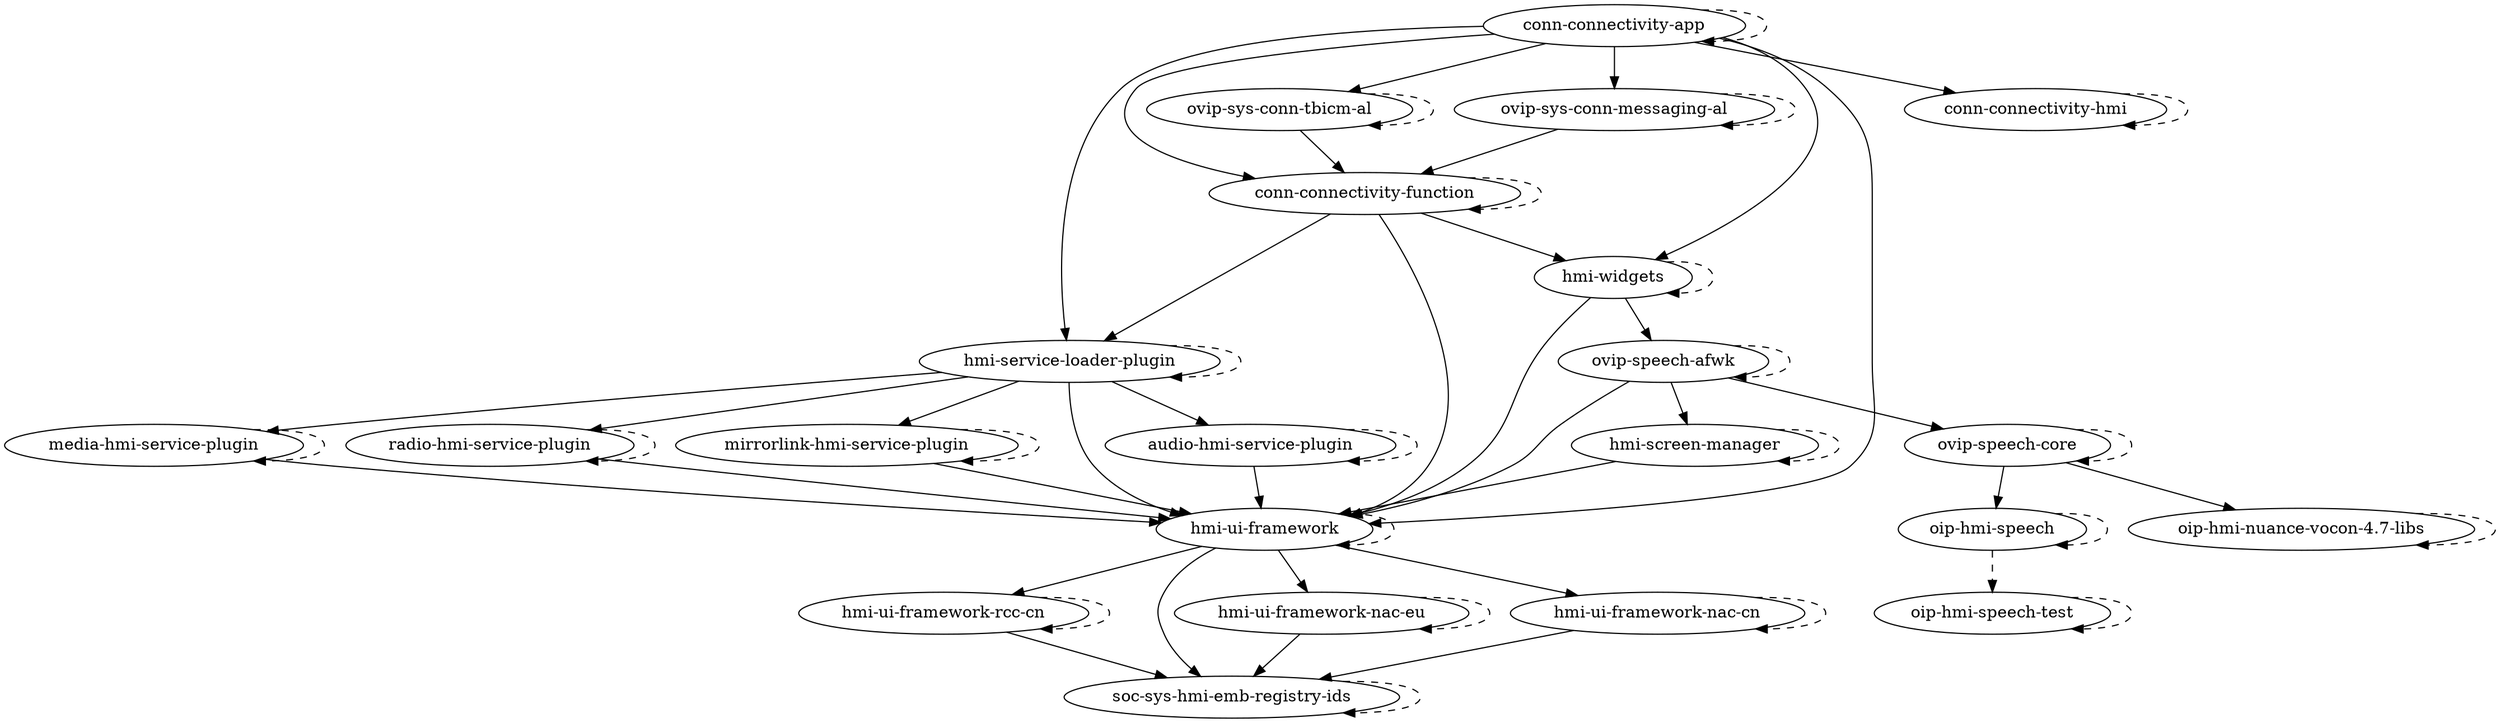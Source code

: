 digraph G{
    "oip-hmi-speech-test" -> "oip-hmi-speech-test" [style="dashed"];
    "ovip-speech-core" -> "oip-hmi-nuance-vocon-4.7-libs";
    "oip-hmi-speech" -> "oip-hmi-speech-test" [style="dashed"];
    "media-hmi-service-plugin" -> "hmi-ui-framework";
    "media-hmi-service-plugin" -> "media-hmi-service-plugin" [style="dashed"];
    "conn-connectivity-function" -> "conn-connectivity-function" [style="dashed"];
    "oip-hmi-speech" -> "oip-hmi-speech" [style="dashed"];
    "ovip-speech-afwk" -> "ovip-speech-core";
    "ovip-sys-conn-messaging-al" -> "conn-connectivity-function";
    "hmi-ui-framework" -> "hmi-ui-framework-nac-eu";
    "radio-hmi-service-plugin" -> "hmi-ui-framework";
    "radio-hmi-service-plugin" -> "radio-hmi-service-plugin" [style="dashed"];
    "ovip-speech-afwk" -> "ovip-speech-afwk" [style="dashed"];
    "hmi-ui-framework" -> "soc-sys-hmi-emb-registry-ids";
    "hmi-ui-framework" -> "hmi-ui-framework" [style="dashed"];
    "hmi-widgets" -> "hmi-ui-framework";
    "conn-connectivity-app" -> "conn-connectivity-hmi";
    "ovip-speech-core" -> "ovip-speech-core" [style="dashed"];
    "mirrorlink-hmi-service-plugin" -> "hmi-ui-framework";
    "ovip-sys-conn-tbicm-al" -> "ovip-sys-conn-tbicm-al" [style="dashed"];
    "hmi-ui-framework-nac-cn" -> "hmi-ui-framework-nac-cn" [style="dashed"];
    "hmi-service-loader-plugin" -> "media-hmi-service-plugin";
    "ovip-sys-conn-messaging-al" -> "ovip-sys-conn-messaging-al" [style="dashed"];
    "ovip-sys-conn-tbicm-al" -> "conn-connectivity-function";
    "conn-connectivity-app" -> "hmi-ui-framework";
    "hmi-service-loader-plugin" -> "mirrorlink-hmi-service-plugin";
    "hmi-ui-framework" -> "hmi-ui-framework-nac-cn";
    "hmi-service-loader-plugin" -> "radio-hmi-service-plugin";
    "hmi-ui-framework-rcc-cn" -> "hmi-ui-framework-rcc-cn" [style="dashed"];
    "hmi-screen-manager" -> "hmi-screen-manager" [style="dashed"];
    "soc-sys-hmi-emb-registry-ids" -> "soc-sys-hmi-emb-registry-ids" [style="dashed"];
    "conn-connectivity-app" -> "hmi-widgets";
    "conn-connectivity-function" -> "hmi-service-loader-plugin";
    "mirrorlink-hmi-service-plugin" -> "mirrorlink-hmi-service-plugin" [style="dashed"];
    "conn-connectivity-function" -> "hmi-ui-framework";
    "hmi-ui-framework-nac-eu" -> "hmi-ui-framework-nac-eu" [style="dashed"];
    "hmi-widgets" -> "ovip-speech-afwk";
    "conn-connectivity-hmi" -> "conn-connectivity-hmi" [style="dashed"];
    "audio-hmi-service-plugin" -> "hmi-ui-framework";
    "hmi-service-loader-plugin" -> "hmi-service-loader-plugin" [style="dashed"];
    "hmi-ui-framework-nac-cn" -> "soc-sys-hmi-emb-registry-ids";
    "ovip-speech-afwk" -> "hmi-ui-framework";
    "oip-hmi-nuance-vocon-4.7-libs" -> "oip-hmi-nuance-vocon-4.7-libs" [style="dashed"];
    "hmi-ui-framework-nac-eu" -> "soc-sys-hmi-emb-registry-ids";
    "hmi-ui-framework" -> "hmi-ui-framework-rcc-cn";
    "audio-hmi-service-plugin" -> "audio-hmi-service-plugin" [style="dashed"];
    "conn-connectivity-app" -> "hmi-service-loader-plugin";
    "hmi-service-loader-plugin" -> "audio-hmi-service-plugin";
    "ovip-speech-core" -> "oip-hmi-speech";
    "conn-connectivity-app" -> "conn-connectivity-app" [style="dashed"];
    "conn-connectivity-app" -> "conn-connectivity-function";
    "hmi-widgets" -> "hmi-widgets" [style="dashed"];
    "hmi-service-loader-plugin" -> "hmi-ui-framework";
    "hmi-screen-manager" -> "hmi-ui-framework";
    "ovip-speech-afwk" -> "hmi-screen-manager";
    "hmi-ui-framework-rcc-cn" -> "soc-sys-hmi-emb-registry-ids";
    "conn-connectivity-app" -> "ovip-sys-conn-messaging-al";
    "conn-connectivity-function" -> "hmi-widgets";
    "conn-connectivity-app" -> "ovip-sys-conn-tbicm-al";
}
